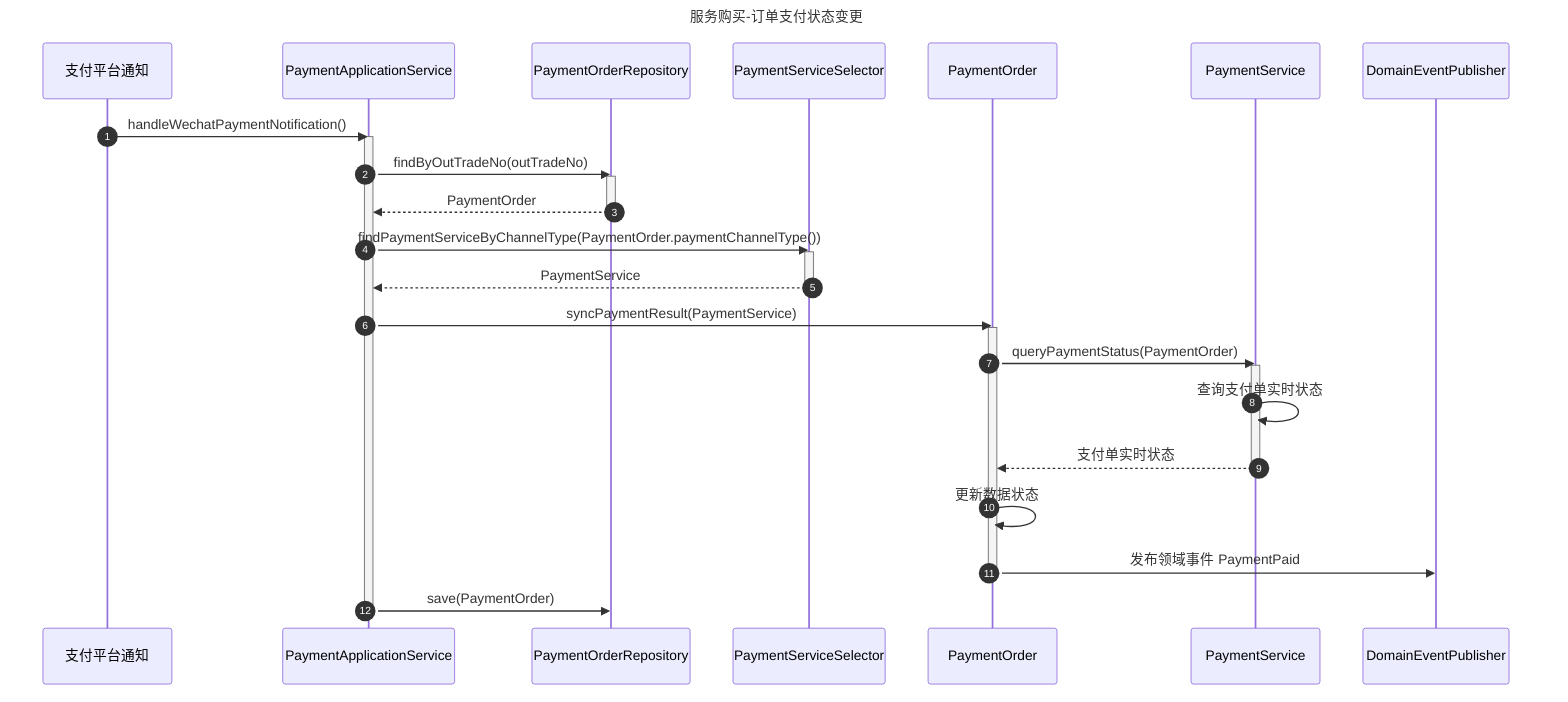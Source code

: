 sequenceDiagram
    title 服务购买-订单支付状态变更

    autonumber

    participant Notify as 支付平台通知
    participant PaymentApplicationService
    participant PaymentOrderRepository
    participant PaymentServiceSelector

    participant PaymentOrder
    participant PaymentService

    participant DomainEventPublisher



    Notify->>PaymentApplicationService: handleWechatPaymentNotification()

    activate PaymentApplicationService

    PaymentApplicationService->>PaymentOrderRepository: findByOutTradeNo(outTradeNo)

    activate PaymentOrderRepository
    PaymentOrderRepository-->>PaymentApplicationService: PaymentOrder
    deactivate PaymentOrderRepository

    PaymentApplicationService->>PaymentServiceSelector: findPaymentServiceByChannelType(PaymentOrder.paymentChannelType())

    activate PaymentServiceSelector
    PaymentServiceSelector-->>PaymentApplicationService: PaymentService
    deactivate PaymentServiceSelector

    PaymentApplicationService->>PaymentOrder: syncPaymentResult(PaymentService)

    activate PaymentOrder
    PaymentOrder->>PaymentService: queryPaymentStatus(PaymentOrder)

    activate PaymentService
    PaymentService->>PaymentService: 查询支付单实时状态
    PaymentService-->>PaymentOrder: 支付单实时状态
    deactivate PaymentService

    PaymentOrder->>PaymentOrder: 更新数据状态

    PaymentOrder->>DomainEventPublisher: 发布领域事件 PaymentPaid

    deactivate PaymentOrder

    PaymentApplicationService->>PaymentOrderRepository: save(PaymentOrder)

    deactivate PaymentApplicationService